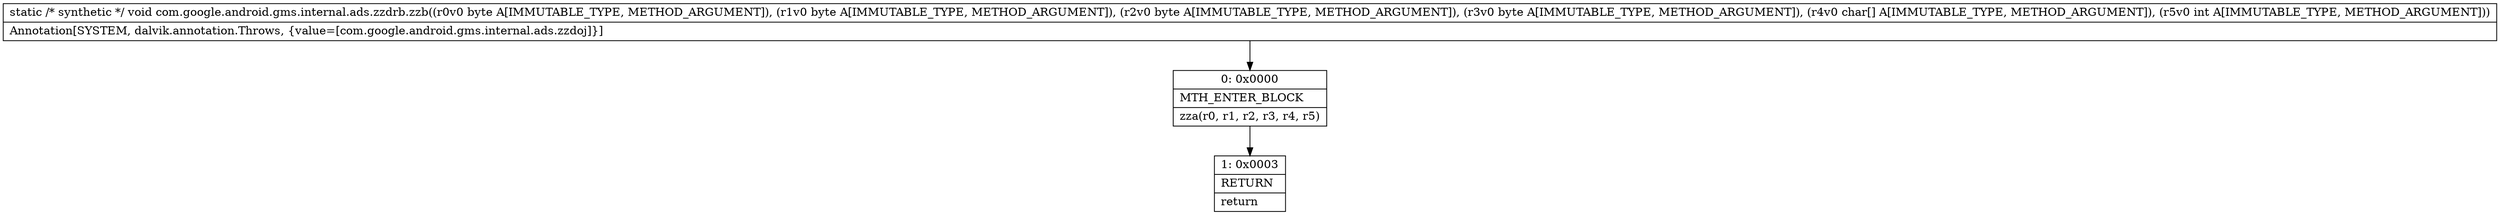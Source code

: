 digraph "CFG forcom.google.android.gms.internal.ads.zzdrb.zzb(BBBB[CI)V" {
Node_0 [shape=record,label="{0\:\ 0x0000|MTH_ENTER_BLOCK\l|zza(r0, r1, r2, r3, r4, r5)\l}"];
Node_1 [shape=record,label="{1\:\ 0x0003|RETURN\l|return\l}"];
MethodNode[shape=record,label="{static \/* synthetic *\/ void com.google.android.gms.internal.ads.zzdrb.zzb((r0v0 byte A[IMMUTABLE_TYPE, METHOD_ARGUMENT]), (r1v0 byte A[IMMUTABLE_TYPE, METHOD_ARGUMENT]), (r2v0 byte A[IMMUTABLE_TYPE, METHOD_ARGUMENT]), (r3v0 byte A[IMMUTABLE_TYPE, METHOD_ARGUMENT]), (r4v0 char[] A[IMMUTABLE_TYPE, METHOD_ARGUMENT]), (r5v0 int A[IMMUTABLE_TYPE, METHOD_ARGUMENT]))  | Annotation[SYSTEM, dalvik.annotation.Throws, \{value=[com.google.android.gms.internal.ads.zzdoj]\}]\l}"];
MethodNode -> Node_0;
Node_0 -> Node_1;
}


